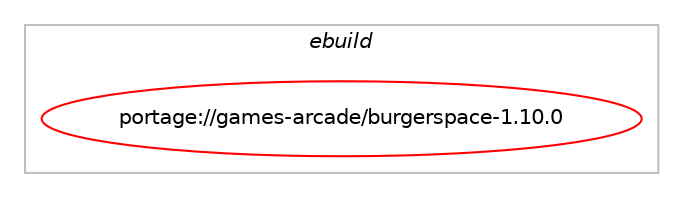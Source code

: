 digraph prolog {

# *************
# Graph options
# *************

newrank=true;
concentrate=true;
compound=true;
graph [rankdir=LR,fontname=Helvetica,fontsize=10,ranksep=1.5];#, ranksep=2.5, nodesep=0.2];
edge  [arrowhead=vee];
node  [fontname=Helvetica,fontsize=10];

# **********
# The ebuild
# **********

subgraph cluster_leftcol {
color=gray;
label=<<i>ebuild</i>>;
id [label="portage://games-arcade/burgerspace-1.10.0", color=red, width=4, href="../games-arcade/burgerspace-1.10.0.svg"];
}

# ****************
# The dependencies
# ****************

subgraph cluster_midcol {
color=gray;
label=<<i>dependencies</i>>;
subgraph cluster_compile {
fillcolor="#eeeeee";
style=filled;
label=<<i>compile</i>>;
# *** BEGIN UNKNOWN DEPENDENCY TYPE (TODO) ***
# id -> equal(package_dependency(portage://games-arcade/burgerspace-1.10.0,install,no,dev-games,flatzebra,greaterequal,[0.2.0,,,0.2.0],[],[]))
# *** END UNKNOWN DEPENDENCY TYPE (TODO) ***

# *** BEGIN UNKNOWN DEPENDENCY TYPE (TODO) ***
# id -> equal(package_dependency(portage://games-arcade/burgerspace-1.10.0,install,no,media-libs,libsdl,none,[,,],[],[use(enable(joystick),none)]))
# *** END UNKNOWN DEPENDENCY TYPE (TODO) ***

# *** BEGIN UNKNOWN DEPENDENCY TYPE (TODO) ***
# id -> equal(package_dependency(portage://games-arcade/burgerspace-1.10.0,install,no,media-libs,sdl-image,none,[,,],[],[]))
# *** END UNKNOWN DEPENDENCY TYPE (TODO) ***

# *** BEGIN UNKNOWN DEPENDENCY TYPE (TODO) ***
# id -> equal(package_dependency(portage://games-arcade/burgerspace-1.10.0,install,no,media-libs,sdl-mixer,none,[,,],[],[]))
# *** END UNKNOWN DEPENDENCY TYPE (TODO) ***

}
subgraph cluster_compileandrun {
fillcolor="#eeeeee";
style=filled;
label=<<i>compile and run</i>>;
}
subgraph cluster_run {
fillcolor="#eeeeee";
style=filled;
label=<<i>run</i>>;
# *** BEGIN UNKNOWN DEPENDENCY TYPE (TODO) ***
# id -> equal(package_dependency(portage://games-arcade/burgerspace-1.10.0,run,no,dev-games,flatzebra,greaterequal,[0.2.0,,,0.2.0],[],[]))
# *** END UNKNOWN DEPENDENCY TYPE (TODO) ***

# *** BEGIN UNKNOWN DEPENDENCY TYPE (TODO) ***
# id -> equal(package_dependency(portage://games-arcade/burgerspace-1.10.0,run,no,media-libs,libsdl,none,[,,],[],[use(enable(joystick),none)]))
# *** END UNKNOWN DEPENDENCY TYPE (TODO) ***

# *** BEGIN UNKNOWN DEPENDENCY TYPE (TODO) ***
# id -> equal(package_dependency(portage://games-arcade/burgerspace-1.10.0,run,no,media-libs,sdl-image,none,[,,],[],[]))
# *** END UNKNOWN DEPENDENCY TYPE (TODO) ***

# *** BEGIN UNKNOWN DEPENDENCY TYPE (TODO) ***
# id -> equal(package_dependency(portage://games-arcade/burgerspace-1.10.0,run,no,media-libs,sdl-mixer,none,[,,],[],[]))
# *** END UNKNOWN DEPENDENCY TYPE (TODO) ***

}
}

# **************
# The candidates
# **************

subgraph cluster_choices {
rank=same;
color=gray;
label=<<i>candidates</i>>;

}

}

